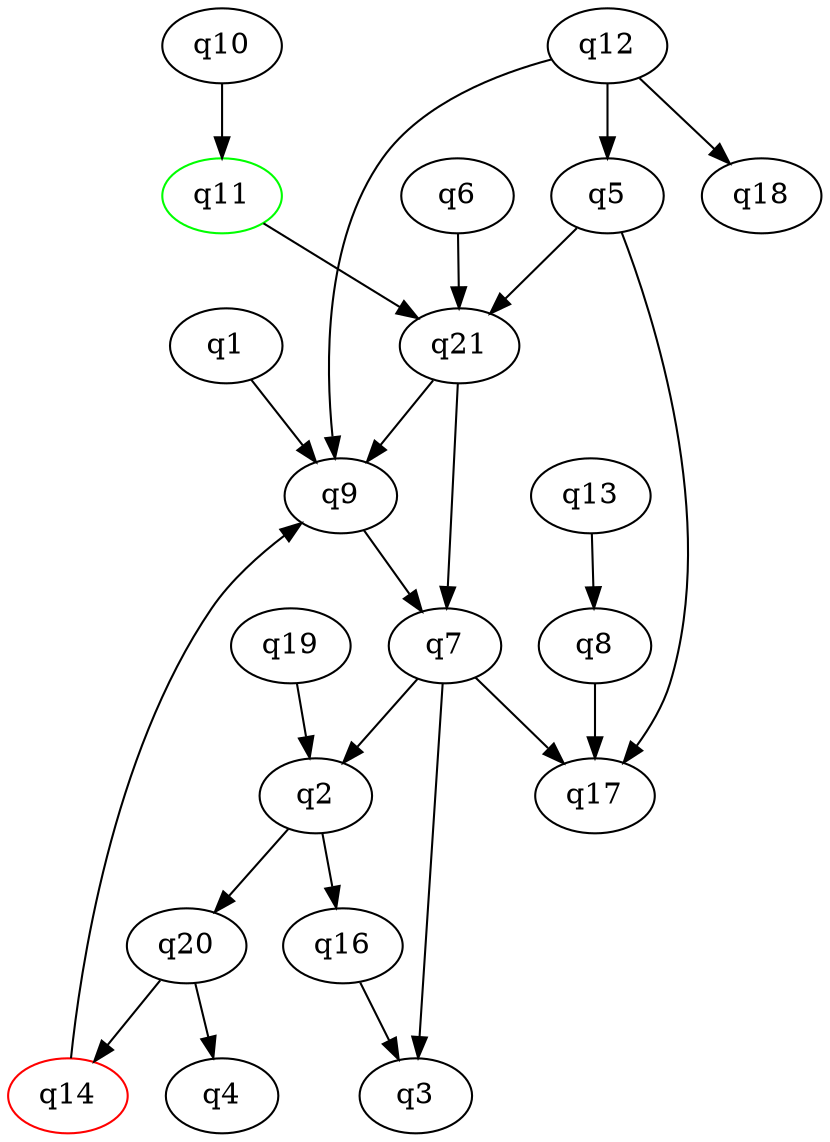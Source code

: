 digraph A{
q11 [initial=1,color=green];
q14 [final=1,color=red];
q1 -> q9;
q2 -> q16;
q2 -> q20;
q5 -> q17;
q5 -> q21;
q6 -> q21;
q7 -> q2;
q7 -> q3;
q7 -> q17;
q8 -> q17;
q9 -> q7;
q10 -> q11;
q11 -> q21;
q12 -> q5;
q12 -> q9;
q12 -> q18;
q13 -> q8;
q14 -> q9;
q16 -> q3;
q19 -> q2;
q20 -> q4;
q20 -> q14;
q21 -> q7;
q21 -> q9;
}